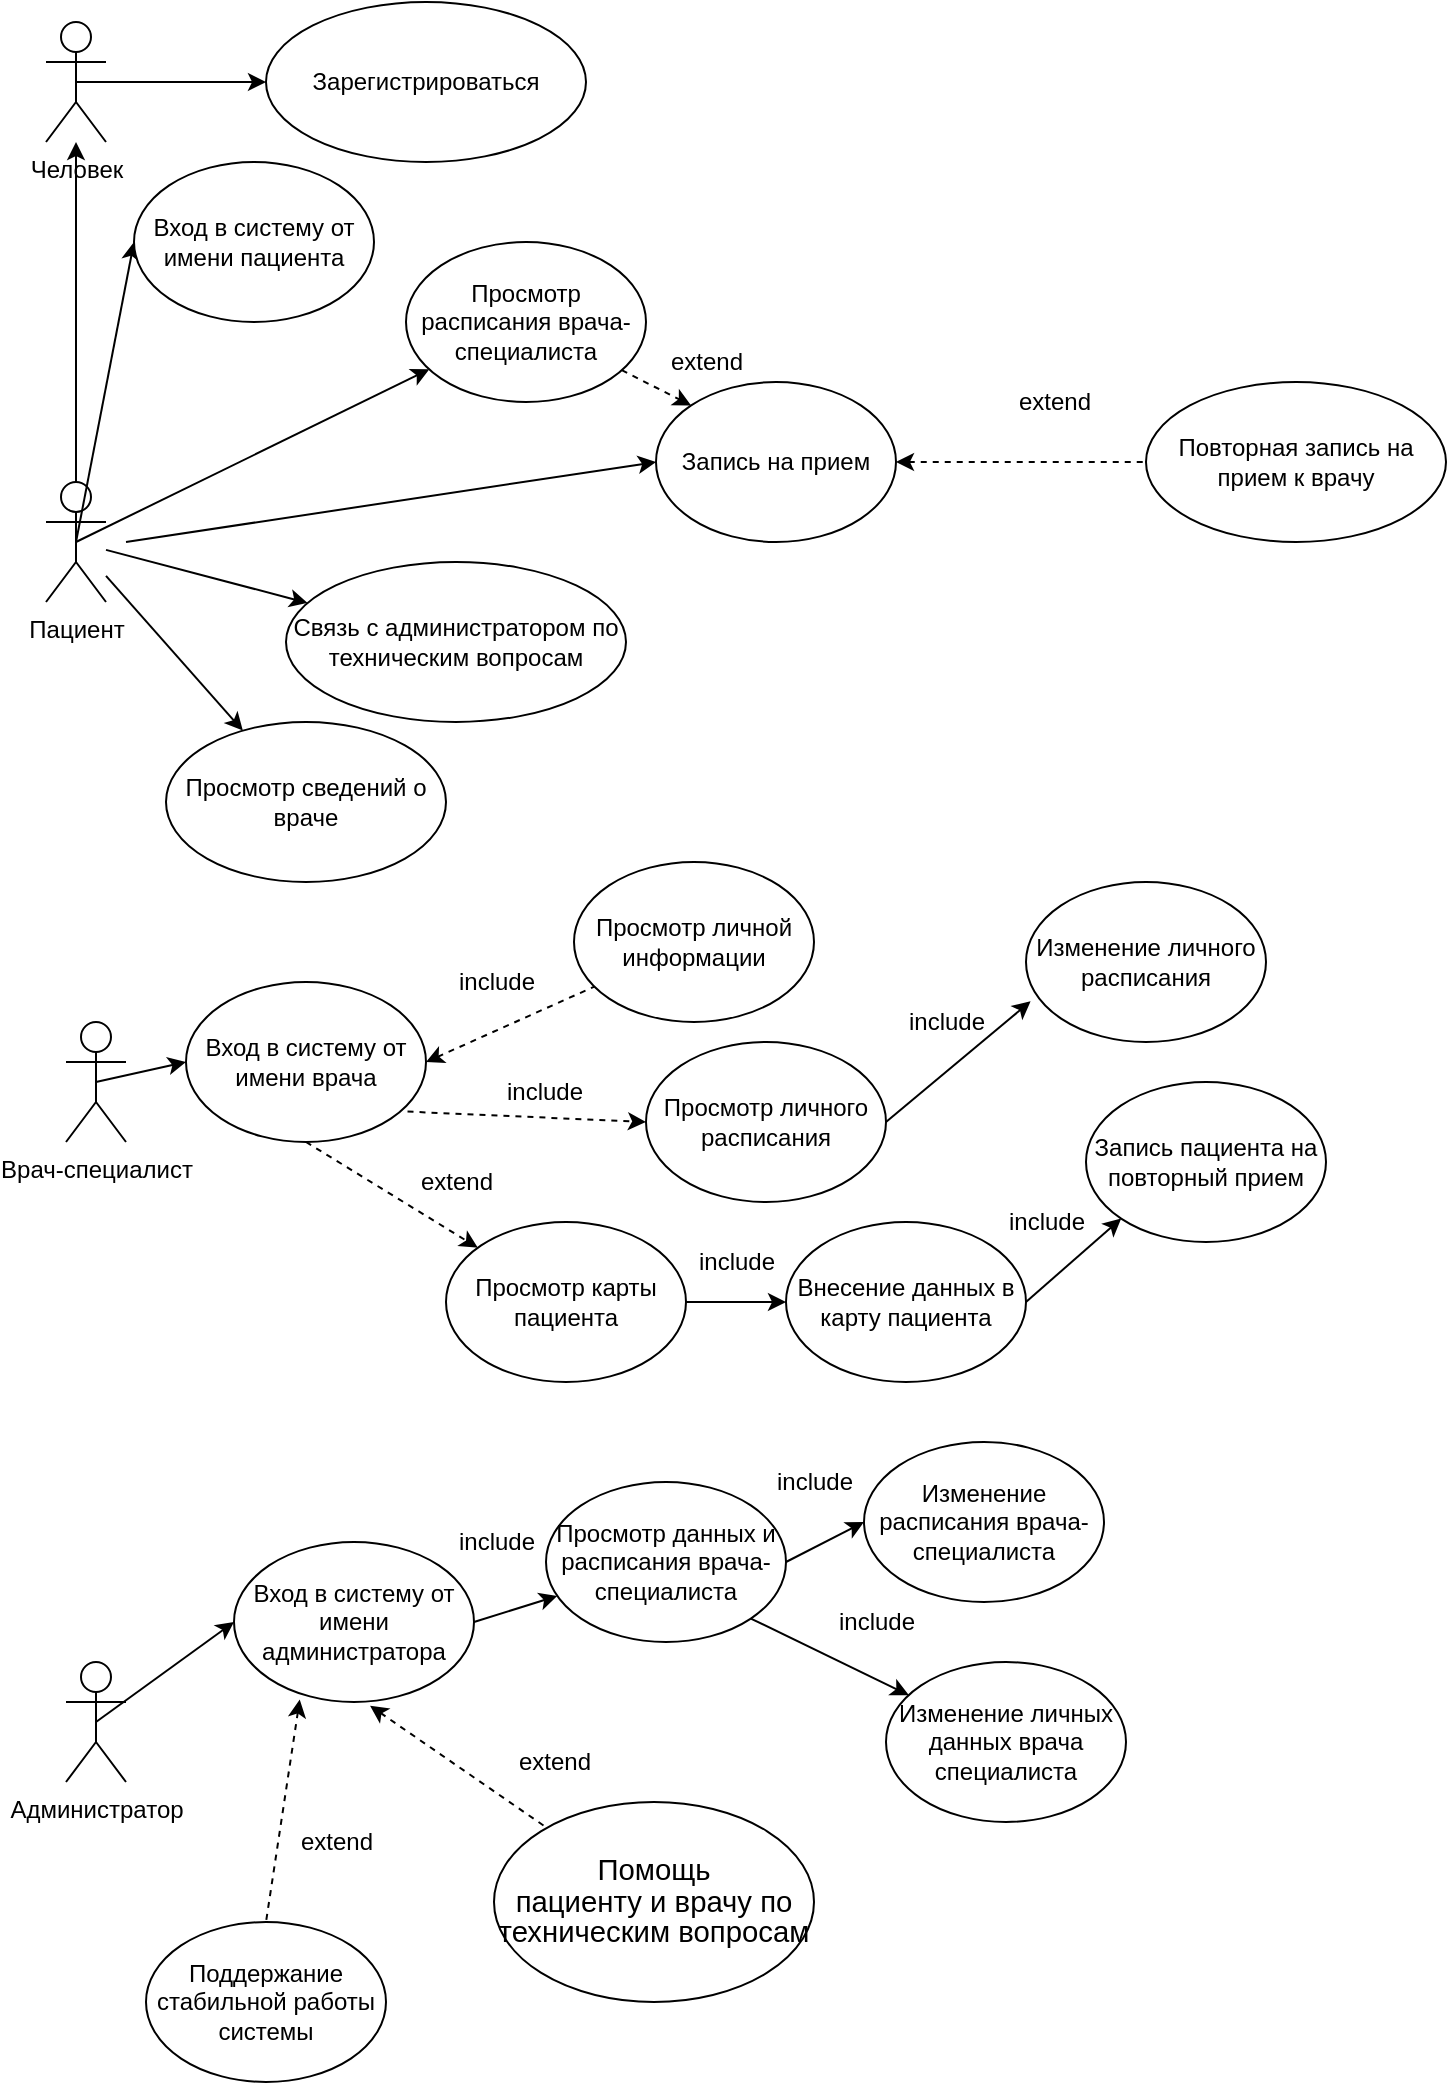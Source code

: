 <mxfile version="13.8.1" type="github">
  <diagram id="kdbvxzHxcspiHncA5dtV" name="Page-1">
    <mxGraphModel dx="748" dy="426" grid="1" gridSize="10" guides="1" tooltips="1" connect="1" arrows="1" fold="1" page="1" pageScale="1" pageWidth="827" pageHeight="1169" math="0" shadow="0">
      <root>
        <mxCell id="0" />
        <mxCell id="1" parent="0" />
        <mxCell id="ZQ9a8AEzVLyqdegR4RIP-1" value="Человек" style="shape=umlActor;verticalLabelPosition=bottom;verticalAlign=top;html=1;outlineConnect=0;" parent="1" vertex="1">
          <mxGeometry x="30" y="40" width="30" height="60" as="geometry" />
        </mxCell>
        <mxCell id="ZQ9a8AEzVLyqdegR4RIP-3" value="" style="endArrow=classic;html=1;exitX=0.5;exitY=0.5;exitDx=0;exitDy=0;exitPerimeter=0;" parent="1" source="ZQ9a8AEzVLyqdegR4RIP-1" target="ZQ9a8AEzVLyqdegR4RIP-4" edge="1">
          <mxGeometry width="50" height="50" relative="1" as="geometry">
            <mxPoint x="390" y="110" as="sourcePoint" />
            <mxPoint x="180" y="70" as="targetPoint" />
          </mxGeometry>
        </mxCell>
        <mxCell id="ZQ9a8AEzVLyqdegR4RIP-4" value="Зарегистрироваться" style="ellipse;whiteSpace=wrap;html=1;" parent="1" vertex="1">
          <mxGeometry x="140" y="30" width="160" height="80" as="geometry" />
        </mxCell>
        <mxCell id="ZQ9a8AEzVLyqdegR4RIP-5" value="Пациент" style="shape=umlActor;verticalLabelPosition=bottom;verticalAlign=top;html=1;outlineConnect=0;" parent="1" vertex="1">
          <mxGeometry x="30" y="270" width="30" height="60" as="geometry" />
        </mxCell>
        <mxCell id="ZQ9a8AEzVLyqdegR4RIP-6" value="" style="endArrow=classic;html=1;exitX=0.5;exitY=0.5;exitDx=0;exitDy=0;exitPerimeter=0;entryX=0;entryY=0.5;entryDx=0;entryDy=0;" parent="1" source="ZQ9a8AEzVLyqdegR4RIP-5" target="ZQ9a8AEzVLyqdegR4RIP-7" edge="1">
          <mxGeometry width="50" height="50" relative="1" as="geometry">
            <mxPoint x="90" y="320" as="sourcePoint" />
            <mxPoint x="250" y="298" as="targetPoint" />
          </mxGeometry>
        </mxCell>
        <mxCell id="ZQ9a8AEzVLyqdegR4RIP-7" value="Вход в систему от имени пациента" style="ellipse;whiteSpace=wrap;html=1;" parent="1" vertex="1">
          <mxGeometry x="74" y="110" width="120" height="80" as="geometry" />
        </mxCell>
        <mxCell id="ZQ9a8AEzVLyqdegR4RIP-10" value="Просмотр расписания врача-специалиста" style="ellipse;whiteSpace=wrap;html=1;" parent="1" vertex="1">
          <mxGeometry x="210" y="150" width="120" height="80" as="geometry" />
        </mxCell>
        <mxCell id="ZQ9a8AEzVLyqdegR4RIP-13" value="Запись на прием" style="ellipse;whiteSpace=wrap;html=1;" parent="1" vertex="1">
          <mxGeometry x="335" y="220" width="120" height="80" as="geometry" />
        </mxCell>
        <mxCell id="ZQ9a8AEzVLyqdegR4RIP-14" value="Просмотр сведений о враче&lt;br&gt;" style="ellipse;whiteSpace=wrap;html=1;" parent="1" vertex="1">
          <mxGeometry x="90" y="390" width="140" height="80" as="geometry" />
        </mxCell>
        <mxCell id="ZQ9a8AEzVLyqdegR4RIP-17" value="Повторная запись на прием к врачу" style="ellipse;whiteSpace=wrap;html=1;" parent="1" vertex="1">
          <mxGeometry x="580" y="220" width="150" height="80" as="geometry" />
        </mxCell>
        <mxCell id="ZQ9a8AEzVLyqdegR4RIP-18" value="Связь с администратором по техническим вопросам" style="ellipse;whiteSpace=wrap;html=1;" parent="1" vertex="1">
          <mxGeometry x="150" y="310" width="170" height="80" as="geometry" />
        </mxCell>
        <mxCell id="ZQ9a8AEzVLyqdegR4RIP-20" value="Врач-специалист" style="shape=umlActor;verticalLabelPosition=bottom;verticalAlign=top;html=1;outlineConnect=0;" parent="1" vertex="1">
          <mxGeometry x="40" y="540" width="30" height="60" as="geometry" />
        </mxCell>
        <mxCell id="ZQ9a8AEzVLyqdegR4RIP-22" value="Вход в систему от имени врача" style="ellipse;whiteSpace=wrap;html=1;" parent="1" vertex="1">
          <mxGeometry x="100" y="520" width="120" height="80" as="geometry" />
        </mxCell>
        <mxCell id="ZQ9a8AEzVLyqdegR4RIP-23" value="" style="endArrow=none;dashed=1;html=1;exitX=1;exitY=0.5;exitDx=0;exitDy=0;endFill=0;startArrow=classic;startFill=1;" parent="1" source="ZQ9a8AEzVLyqdegR4RIP-22" target="ZQ9a8AEzVLyqdegR4RIP-24" edge="1">
          <mxGeometry width="50" height="50" relative="1" as="geometry">
            <mxPoint x="390" y="670" as="sourcePoint" />
            <mxPoint x="370" y="630" as="targetPoint" />
          </mxGeometry>
        </mxCell>
        <mxCell id="ZQ9a8AEzVLyqdegR4RIP-24" value="Просмотр личной информации" style="ellipse;whiteSpace=wrap;html=1;" parent="1" vertex="1">
          <mxGeometry x="294" y="460" width="120" height="80" as="geometry" />
        </mxCell>
        <mxCell id="ZQ9a8AEzVLyqdegR4RIP-26" value="" style="endArrow=classic;dashed=1;html=1;exitX=0.5;exitY=1;exitDx=0;exitDy=0;endFill=1;startArrow=none;startFill=0;" parent="1" source="ZQ9a8AEzVLyqdegR4RIP-22" target="ZQ9a8AEzVLyqdegR4RIP-27" edge="1">
          <mxGeometry width="50" height="50" relative="1" as="geometry">
            <mxPoint x="390" y="750" as="sourcePoint" />
            <mxPoint x="240" y="790" as="targetPoint" />
          </mxGeometry>
        </mxCell>
        <mxCell id="ZQ9a8AEzVLyqdegR4RIP-27" value="Просмотр карты пациента" style="ellipse;whiteSpace=wrap;html=1;" parent="1" vertex="1">
          <mxGeometry x="230" y="640" width="120" height="80" as="geometry" />
        </mxCell>
        <mxCell id="ZQ9a8AEzVLyqdegR4RIP-30" value="Внесение данных в карту пациента" style="ellipse;whiteSpace=wrap;html=1;" parent="1" vertex="1">
          <mxGeometry x="400" y="640" width="120" height="80" as="geometry" />
        </mxCell>
        <mxCell id="ZQ9a8AEzVLyqdegR4RIP-32" value="Просмотр личного расписания" style="ellipse;whiteSpace=wrap;html=1;" parent="1" vertex="1">
          <mxGeometry x="330" y="550" width="120" height="80" as="geometry" />
        </mxCell>
        <mxCell id="ZQ9a8AEzVLyqdegR4RIP-35" value="Изменение личного расписания" style="ellipse;whiteSpace=wrap;html=1;" parent="1" vertex="1">
          <mxGeometry x="520" y="470" width="120" height="80" as="geometry" />
        </mxCell>
        <mxCell id="p5N6be4la8yaBBw_UBMg-2" value="Запись пациента на повторный прием" style="ellipse;whiteSpace=wrap;html=1;" vertex="1" parent="1">
          <mxGeometry x="550" y="570" width="120" height="80" as="geometry" />
        </mxCell>
        <mxCell id="p5N6be4la8yaBBw_UBMg-3" value="Администратор" style="shape=umlActor;verticalLabelPosition=bottom;verticalAlign=top;html=1;outlineConnect=0;" vertex="1" parent="1">
          <mxGeometry x="40" y="860" width="30" height="60" as="geometry" />
        </mxCell>
        <mxCell id="p5N6be4la8yaBBw_UBMg-11" value="Вход в систему от имени администратора" style="ellipse;whiteSpace=wrap;html=1;" vertex="1" parent="1">
          <mxGeometry x="124" y="800" width="120" height="80" as="geometry" />
        </mxCell>
        <mxCell id="p5N6be4la8yaBBw_UBMg-14" value="" style="endArrow=classic;html=1;exitX=0.5;exitY=0.5;exitDx=0;exitDy=0;exitPerimeter=0;entryX=0;entryY=0.5;entryDx=0;entryDy=0;" edge="1" parent="1" source="ZQ9a8AEzVLyqdegR4RIP-20" target="ZQ9a8AEzVLyqdegR4RIP-22">
          <mxGeometry width="50" height="50" relative="1" as="geometry">
            <mxPoint x="370" y="600" as="sourcePoint" />
            <mxPoint x="420" y="550" as="targetPoint" />
          </mxGeometry>
        </mxCell>
        <mxCell id="p5N6be4la8yaBBw_UBMg-15" value="" style="endArrow=classic;html=1;entryX=0;entryY=0.5;entryDx=0;entryDy=0;" edge="1" parent="1" target="ZQ9a8AEzVLyqdegR4RIP-13">
          <mxGeometry width="50" height="50" relative="1" as="geometry">
            <mxPoint x="70" y="300" as="sourcePoint" />
            <mxPoint x="420" y="250" as="targetPoint" />
          </mxGeometry>
        </mxCell>
        <mxCell id="p5N6be4la8yaBBw_UBMg-18" value="" style="endArrow=classic;html=1;entryX=0.019;entryY=0.746;entryDx=0;entryDy=0;entryPerimeter=0;exitX=1;exitY=0.5;exitDx=0;exitDy=0;" edge="1" parent="1" source="ZQ9a8AEzVLyqdegR4RIP-32" target="ZQ9a8AEzVLyqdegR4RIP-35">
          <mxGeometry width="50" height="50" relative="1" as="geometry">
            <mxPoint x="370" y="680" as="sourcePoint" />
            <mxPoint x="420" y="630" as="targetPoint" />
          </mxGeometry>
        </mxCell>
        <mxCell id="p5N6be4la8yaBBw_UBMg-19" value="" style="endArrow=classic;dashed=1;html=1;exitX=0.923;exitY=0.81;exitDx=0;exitDy=0;exitPerimeter=0;entryX=0;entryY=0.5;entryDx=0;entryDy=0;endFill=1;" edge="1" parent="1" source="ZQ9a8AEzVLyqdegR4RIP-22" target="ZQ9a8AEzVLyqdegR4RIP-32">
          <mxGeometry width="50" height="50" relative="1" as="geometry">
            <mxPoint x="370" y="750" as="sourcePoint" />
            <mxPoint x="420" y="700" as="targetPoint" />
          </mxGeometry>
        </mxCell>
        <mxCell id="p5N6be4la8yaBBw_UBMg-20" value="" style="endArrow=classic;html=1;entryX=0;entryY=0.5;entryDx=0;entryDy=0;" edge="1" parent="1" source="ZQ9a8AEzVLyqdegR4RIP-27" target="ZQ9a8AEzVLyqdegR4RIP-30">
          <mxGeometry width="50" height="50" relative="1" as="geometry">
            <mxPoint x="370" y="680" as="sourcePoint" />
            <mxPoint x="420" y="630" as="targetPoint" />
          </mxGeometry>
        </mxCell>
        <mxCell id="p5N6be4la8yaBBw_UBMg-21" value="" style="endArrow=classic;html=1;entryX=0;entryY=1;entryDx=0;entryDy=0;exitX=1;exitY=0.5;exitDx=0;exitDy=0;" edge="1" parent="1" source="ZQ9a8AEzVLyqdegR4RIP-30" target="p5N6be4la8yaBBw_UBMg-2">
          <mxGeometry width="50" height="50" relative="1" as="geometry">
            <mxPoint x="370" y="680" as="sourcePoint" />
            <mxPoint x="420" y="630" as="targetPoint" />
          </mxGeometry>
        </mxCell>
        <mxCell id="p5N6be4la8yaBBw_UBMg-23" value="" style="endArrow=classic;html=1;exitX=0.5;exitY=0.5;exitDx=0;exitDy=0;exitPerimeter=0;entryX=0;entryY=0.5;entryDx=0;entryDy=0;" edge="1" parent="1" source="p5N6be4la8yaBBw_UBMg-3" target="p5N6be4la8yaBBw_UBMg-11">
          <mxGeometry width="50" height="50" relative="1" as="geometry">
            <mxPoint x="370" y="910" as="sourcePoint" />
            <mxPoint x="420" y="860" as="targetPoint" />
          </mxGeometry>
        </mxCell>
        <mxCell id="p5N6be4la8yaBBw_UBMg-24" value="" style="endArrow=classic;html=1;exitX=1;exitY=0.5;exitDx=0;exitDy=0;" edge="1" parent="1" source="p5N6be4la8yaBBw_UBMg-11" target="p5N6be4la8yaBBw_UBMg-25">
          <mxGeometry width="50" height="50" relative="1" as="geometry">
            <mxPoint x="370" y="910" as="sourcePoint" />
            <mxPoint x="380" y="800" as="targetPoint" />
          </mxGeometry>
        </mxCell>
        <mxCell id="p5N6be4la8yaBBw_UBMg-25" value="Просмотр данных и расписания врача-специалиста" style="ellipse;whiteSpace=wrap;html=1;" vertex="1" parent="1">
          <mxGeometry x="280" y="770" width="120" height="80" as="geometry" />
        </mxCell>
        <mxCell id="p5N6be4la8yaBBw_UBMg-26" value="" style="endArrow=classic;html=1;exitX=1;exitY=0.5;exitDx=0;exitDy=0;entryX=0;entryY=0.5;entryDx=0;entryDy=0;" edge="1" parent="1" source="p5N6be4la8yaBBw_UBMg-25" target="p5N6be4la8yaBBw_UBMg-28">
          <mxGeometry width="50" height="50" relative="1" as="geometry">
            <mxPoint x="370" y="890" as="sourcePoint" />
            <mxPoint x="510" y="800" as="targetPoint" />
          </mxGeometry>
        </mxCell>
        <mxCell id="p5N6be4la8yaBBw_UBMg-28" value="Изменение расписания врача-специалиста" style="ellipse;whiteSpace=wrap;html=1;" vertex="1" parent="1">
          <mxGeometry x="439" y="750" width="120" height="80" as="geometry" />
        </mxCell>
        <mxCell id="p5N6be4la8yaBBw_UBMg-30" value="" style="endArrow=none;dashed=1;html=1;exitX=0.567;exitY=1.023;exitDx=0;exitDy=0;exitPerimeter=0;startArrow=classic;startFill=1;" edge="1" parent="1" source="p5N6be4la8yaBBw_UBMg-11" target="p5N6be4la8yaBBw_UBMg-31">
          <mxGeometry width="50" height="50" relative="1" as="geometry">
            <mxPoint x="370" y="890" as="sourcePoint" />
            <mxPoint x="280" y="950" as="targetPoint" />
          </mxGeometry>
        </mxCell>
        <mxCell id="p5N6be4la8yaBBw_UBMg-31" value="&lt;span style=&quot;font-size: 11.0pt ; line-height: 107% ; font-family: &amp;#34;calibri&amp;#34; , sans-serif&quot;&gt;Помощь&lt;br&gt;пациенту и врачу по техническим вопросам&lt;/span&gt;" style="ellipse;whiteSpace=wrap;html=1;" vertex="1" parent="1">
          <mxGeometry x="254" y="930" width="160" height="100" as="geometry" />
        </mxCell>
        <mxCell id="p5N6be4la8yaBBw_UBMg-32" value="Изменение личных данных врача специалиста" style="ellipse;whiteSpace=wrap;html=1;" vertex="1" parent="1">
          <mxGeometry x="450" y="860" width="120" height="80" as="geometry" />
        </mxCell>
        <mxCell id="p5N6be4la8yaBBw_UBMg-33" value="" style="endArrow=classic;html=1;exitX=1;exitY=1;exitDx=0;exitDy=0;" edge="1" parent="1" source="p5N6be4la8yaBBw_UBMg-25" target="p5N6be4la8yaBBw_UBMg-32">
          <mxGeometry width="50" height="50" relative="1" as="geometry">
            <mxPoint x="370" y="880" as="sourcePoint" />
            <mxPoint x="420" y="830" as="targetPoint" />
          </mxGeometry>
        </mxCell>
        <mxCell id="p5N6be4la8yaBBw_UBMg-35" value="" style="endArrow=none;dashed=1;html=1;exitX=0.274;exitY=0.985;exitDx=0;exitDy=0;exitPerimeter=0;startArrow=classic;startFill=1;entryX=0.5;entryY=0;entryDx=0;entryDy=0;" edge="1" parent="1" source="p5N6be4la8yaBBw_UBMg-11" target="p5N6be4la8yaBBw_UBMg-36">
          <mxGeometry width="50" height="50" relative="1" as="geometry">
            <mxPoint x="370" y="940" as="sourcePoint" />
            <mxPoint x="157" y="980" as="targetPoint" />
          </mxGeometry>
        </mxCell>
        <mxCell id="p5N6be4la8yaBBw_UBMg-36" value="Поддержание стабильной работы системы" style="ellipse;whiteSpace=wrap;html=1;" vertex="1" parent="1">
          <mxGeometry x="80" y="990" width="120" height="80" as="geometry" />
        </mxCell>
        <mxCell id="p5N6be4la8yaBBw_UBMg-38" value="" style="endArrow=none;html=1;entryX=0.5;entryY=0;entryDx=0;entryDy=0;entryPerimeter=0;startArrow=classic;startFill=1;endFill=0;" edge="1" parent="1" source="ZQ9a8AEzVLyqdegR4RIP-1" target="ZQ9a8AEzVLyqdegR4RIP-5">
          <mxGeometry width="50" height="50" relative="1" as="geometry">
            <mxPoint x="370" y="400" as="sourcePoint" />
            <mxPoint x="420" y="350" as="targetPoint" />
          </mxGeometry>
        </mxCell>
        <mxCell id="p5N6be4la8yaBBw_UBMg-42" value="extend" style="text;html=1;resizable=0;autosize=1;align=center;verticalAlign=middle;points=[];fillColor=none;strokeColor=none;rounded=0;" vertex="1" parent="1">
          <mxGeometry x="335" y="200" width="50" height="20" as="geometry" />
        </mxCell>
        <mxCell id="p5N6be4la8yaBBw_UBMg-44" value="extend" style="text;html=1;resizable=0;autosize=1;align=center;verticalAlign=middle;points=[];fillColor=none;strokeColor=none;rounded=0;" vertex="1" parent="1">
          <mxGeometry x="210" y="610" width="50" height="20" as="geometry" />
        </mxCell>
        <mxCell id="p5N6be4la8yaBBw_UBMg-45" value="include" style="text;html=1;resizable=0;autosize=1;align=center;verticalAlign=middle;points=[];fillColor=none;strokeColor=none;rounded=0;" vertex="1" parent="1">
          <mxGeometry x="455" y="530" width="50" height="20" as="geometry" />
        </mxCell>
        <mxCell id="p5N6be4la8yaBBw_UBMg-49" value="include" style="text;html=1;resizable=0;autosize=1;align=center;verticalAlign=middle;points=[];fillColor=none;strokeColor=none;rounded=0;" vertex="1" parent="1">
          <mxGeometry x="505" y="630" width="50" height="20" as="geometry" />
        </mxCell>
        <mxCell id="p5N6be4la8yaBBw_UBMg-50" value="include" style="text;html=1;resizable=0;autosize=1;align=center;verticalAlign=middle;points=[];fillColor=none;strokeColor=none;rounded=0;" vertex="1" parent="1">
          <mxGeometry x="350" y="650" width="50" height="20" as="geometry" />
        </mxCell>
        <mxCell id="p5N6be4la8yaBBw_UBMg-51" value="extend" style="text;html=1;resizable=0;autosize=1;align=center;verticalAlign=middle;points=[];fillColor=none;strokeColor=none;rounded=0;" vertex="1" parent="1">
          <mxGeometry x="259" y="900" width="50" height="20" as="geometry" />
        </mxCell>
        <mxCell id="p5N6be4la8yaBBw_UBMg-52" value="extend" style="text;html=1;resizable=0;autosize=1;align=center;verticalAlign=middle;points=[];fillColor=none;strokeColor=none;rounded=0;" vertex="1" parent="1">
          <mxGeometry x="150" y="940" width="50" height="20" as="geometry" />
        </mxCell>
        <mxCell id="p5N6be4la8yaBBw_UBMg-53" value="include" style="text;html=1;resizable=0;autosize=1;align=center;verticalAlign=middle;points=[];fillColor=none;strokeColor=none;rounded=0;" vertex="1" parent="1">
          <mxGeometry x="389" y="760" width="50" height="20" as="geometry" />
        </mxCell>
        <mxCell id="p5N6be4la8yaBBw_UBMg-54" value="include" style="text;html=1;resizable=0;autosize=1;align=center;verticalAlign=middle;points=[];fillColor=none;strokeColor=none;rounded=0;" vertex="1" parent="1">
          <mxGeometry x="420" y="830" width="50" height="20" as="geometry" />
        </mxCell>
        <mxCell id="p5N6be4la8yaBBw_UBMg-55" value="include" style="text;html=1;resizable=0;autosize=1;align=center;verticalAlign=middle;points=[];fillColor=none;strokeColor=none;rounded=0;" vertex="1" parent="1">
          <mxGeometry x="230" y="790" width="50" height="20" as="geometry" />
        </mxCell>
        <mxCell id="p5N6be4la8yaBBw_UBMg-56" value="include" style="text;html=1;resizable=0;autosize=1;align=center;verticalAlign=middle;points=[];fillColor=none;strokeColor=none;rounded=0;" vertex="1" parent="1">
          <mxGeometry x="230" y="510" width="50" height="20" as="geometry" />
        </mxCell>
        <mxCell id="p5N6be4la8yaBBw_UBMg-57" value="include" style="text;html=1;resizable=0;autosize=1;align=center;verticalAlign=middle;points=[];fillColor=none;strokeColor=none;rounded=0;" vertex="1" parent="1">
          <mxGeometry x="254" y="565" width="50" height="20" as="geometry" />
        </mxCell>
        <mxCell id="p5N6be4la8yaBBw_UBMg-61" value="" style="endArrow=classic;html=1;exitX=0.5;exitY=0.5;exitDx=0;exitDy=0;exitPerimeter=0;" edge="1" parent="1" source="ZQ9a8AEzVLyqdegR4RIP-5" target="ZQ9a8AEzVLyqdegR4RIP-10">
          <mxGeometry width="50" height="50" relative="1" as="geometry">
            <mxPoint x="370" y="320" as="sourcePoint" />
            <mxPoint x="420" y="270" as="targetPoint" />
          </mxGeometry>
        </mxCell>
        <mxCell id="p5N6be4la8yaBBw_UBMg-62" value="" style="endArrow=classic;dashed=1;html=1;entryX=0;entryY=0;entryDx=0;entryDy=0;endFill=1;" edge="1" parent="1" source="ZQ9a8AEzVLyqdegR4RIP-10" target="ZQ9a8AEzVLyqdegR4RIP-13">
          <mxGeometry width="50" height="50" relative="1" as="geometry">
            <mxPoint x="370" y="320" as="sourcePoint" />
            <mxPoint x="420" y="270" as="targetPoint" />
          </mxGeometry>
        </mxCell>
        <mxCell id="p5N6be4la8yaBBw_UBMg-63" value="" style="endArrow=none;dashed=1;html=1;entryX=0;entryY=0.5;entryDx=0;entryDy=0;exitX=1;exitY=0.5;exitDx=0;exitDy=0;endFill=0;startArrow=classic;startFill=1;" edge="1" parent="1" source="ZQ9a8AEzVLyqdegR4RIP-13" target="ZQ9a8AEzVLyqdegR4RIP-17">
          <mxGeometry width="50" height="50" relative="1" as="geometry">
            <mxPoint x="370" y="320" as="sourcePoint" />
            <mxPoint x="420" y="270" as="targetPoint" />
          </mxGeometry>
        </mxCell>
        <mxCell id="p5N6be4la8yaBBw_UBMg-64" value="extend" style="text;html=1;resizable=0;autosize=1;align=center;verticalAlign=middle;points=[];fillColor=none;strokeColor=none;rounded=0;" vertex="1" parent="1">
          <mxGeometry x="509" y="220" width="50" height="20" as="geometry" />
        </mxCell>
        <mxCell id="p5N6be4la8yaBBw_UBMg-66" value="" style="endArrow=none;html=1;endFill=0;startArrow=classic;startFill=1;" edge="1" parent="1" source="ZQ9a8AEzVLyqdegR4RIP-14" target="ZQ9a8AEzVLyqdegR4RIP-5">
          <mxGeometry width="50" height="50" relative="1" as="geometry">
            <mxPoint x="370" y="320" as="sourcePoint" />
            <mxPoint x="420" y="270" as="targetPoint" />
          </mxGeometry>
        </mxCell>
        <mxCell id="p5N6be4la8yaBBw_UBMg-67" value="" style="endArrow=classic;html=1;" edge="1" parent="1" source="ZQ9a8AEzVLyqdegR4RIP-5" target="ZQ9a8AEzVLyqdegR4RIP-18">
          <mxGeometry width="50" height="50" relative="1" as="geometry">
            <mxPoint x="370" y="320" as="sourcePoint" />
            <mxPoint x="420" y="270" as="targetPoint" />
          </mxGeometry>
        </mxCell>
      </root>
    </mxGraphModel>
  </diagram>
</mxfile>
